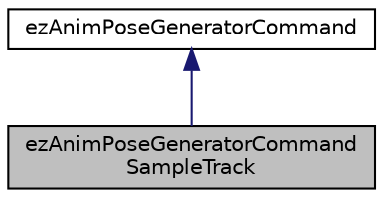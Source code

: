 digraph "ezAnimPoseGeneratorCommandSampleTrack"
{
 // LATEX_PDF_SIZE
  edge [fontname="Helvetica",fontsize="10",labelfontname="Helvetica",labelfontsize="10"];
  node [fontname="Helvetica",fontsize="10",shape=record];
  Node1 [label="ezAnimPoseGeneratorCommand\lSampleTrack",height=0.2,width=0.4,color="black", fillcolor="grey75", style="filled", fontcolor="black",tooltip="Samples an animation clip at a given time and optionally also its event track."];
  Node2 -> Node1 [dir="back",color="midnightblue",fontsize="10",style="solid",fontname="Helvetica"];
  Node2 [label="ezAnimPoseGeneratorCommand",height=0.2,width=0.4,color="black", fillcolor="white", style="filled",URL="$d4/d1b/structez_anim_pose_generator_command.htm",tooltip="Base class for all pose generator commands."];
}
